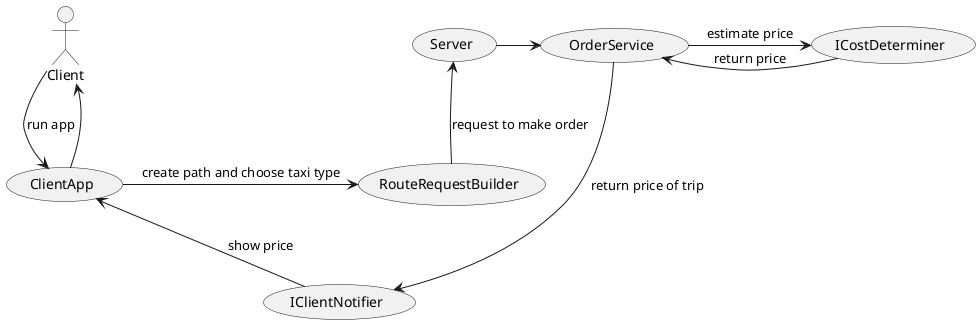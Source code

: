 ﻿@startuml
actor Client

usecase Server
usecase ClientApp
usecase RouteRequestBuilder
usecase OrderService
usecase ICostDeterminer
usecase IClientNotifier

Client --> ClientApp : "run app"
ClientApp -up-> Client

ClientApp -> RouteRequestBuilder : "create path and choose taxi type"
RouteRequestBuilder -up-> Server : "request to make order"
Server -right-> OrderService : ""
OrderService -right-> ICostDeterminer : "estimate price"
ICostDeterminer -left-> OrderService : "return price"
OrderService -down-> IClientNotifier : "return price of trip"
IClientNotifier -up-> ClientApp : "show price" 

@enduml